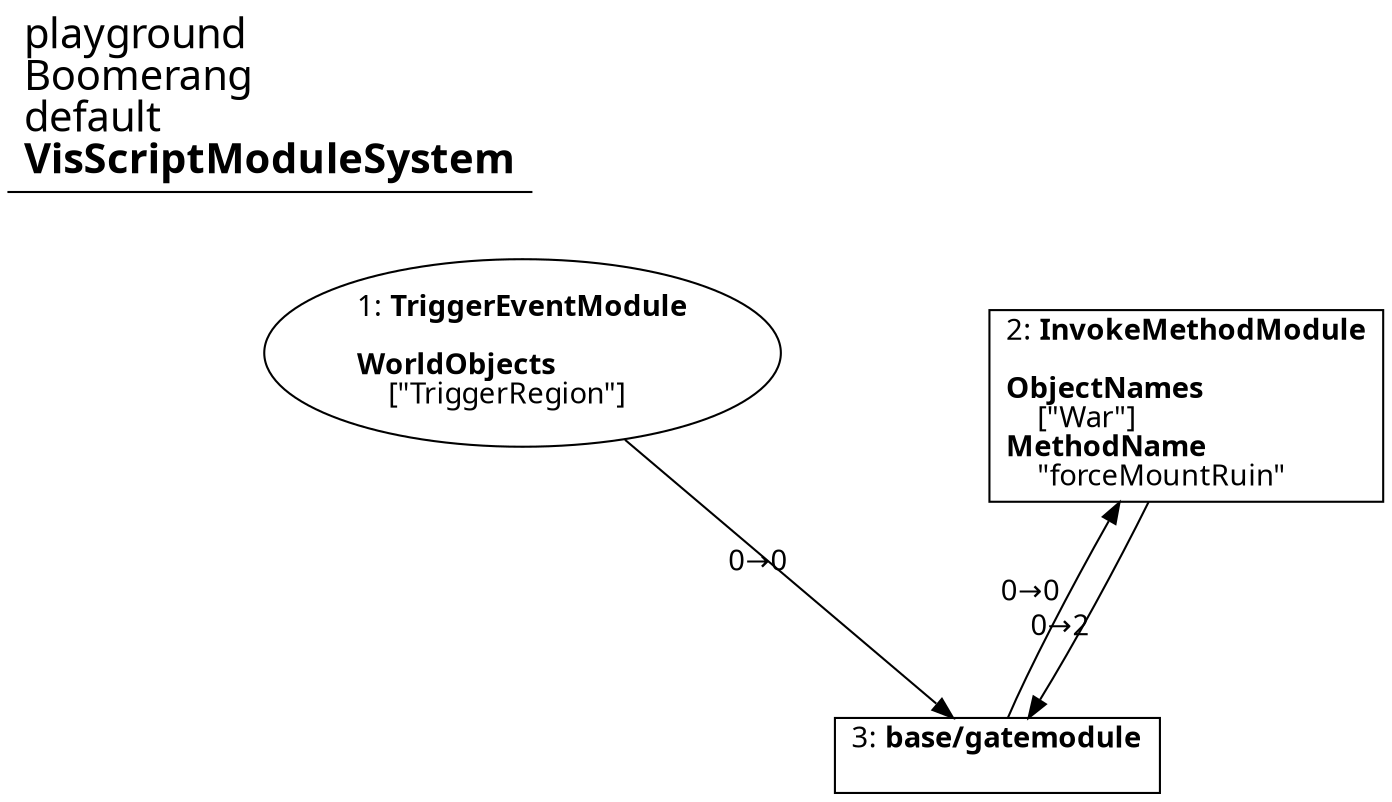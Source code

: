 digraph {
    layout = fdp;
    overlap = prism;
    sep = "+16";
    splines = spline;

    node [ shape = box ];

    graph [ fontname = "Segoe UI" ];
    node [ fontname = "Segoe UI" ];
    edge [ fontname = "Segoe UI" ];

    1 [ label = <1: <b>TriggerEventModule</b><br/><br/><b>WorldObjects</b><br align="left"/>    [&quot;TriggerRegion&quot;]<br align="left"/>> ];
    1 [ shape = oval ]
    1 [ pos = "0.10700001,-0.22100002!" ];
    1 -> 3 [ label = "0→0" ];

    2 [ label = <2: <b>InvokeMethodModule</b><br/><br/><b>ObjectNames</b><br align="left"/>    [&quot;War&quot;]<br align="left"/><b>MethodName</b><br align="left"/>    &quot;forceMountRuin&quot;<br align="left"/>> ];
    2 [ pos = "0.554,-0.32200003!" ];
    2 -> 3 [ label = "0→2" ];

    3 [ label = <3: <b>base/gatemodule</b><br/><br/>> ];
    3 [ pos = "0.44700003,-0.52000004!" ];
    3 -> 2 [ label = "0→0" ];

    title [ pos = "0.106000006,-0.22000001!" ];
    title [ shape = underline ];
    title [ label = <<font point-size="20">playground<br align="left"/>Boomerang<br align="left"/>default<br align="left"/><b>VisScriptModuleSystem</b><br align="left"/></font>> ];
}
